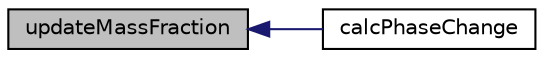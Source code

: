 digraph "updateMassFraction"
{
  bgcolor="transparent";
  edge [fontname="Helvetica",fontsize="10",labelfontname="Helvetica",labelfontsize="10"];
  node [fontname="Helvetica",fontsize="10",shape=record];
  rankdir="LR";
  Node1 [label="updateMassFraction",height=0.2,width=0.4,color="black", fillcolor="grey75", style="filled", fontcolor="black"];
  Node1 -> Node2 [dir="back",color="midnightblue",fontsize="10",style="solid",fontname="Helvetica"];
  Node2 [label="calcPhaseChange",height=0.2,width=0.4,color="black",URL="$a02092.html#a623a7991bedba1b8b242d4af39643a14",tooltip="Calculate Phase change. "];
}
